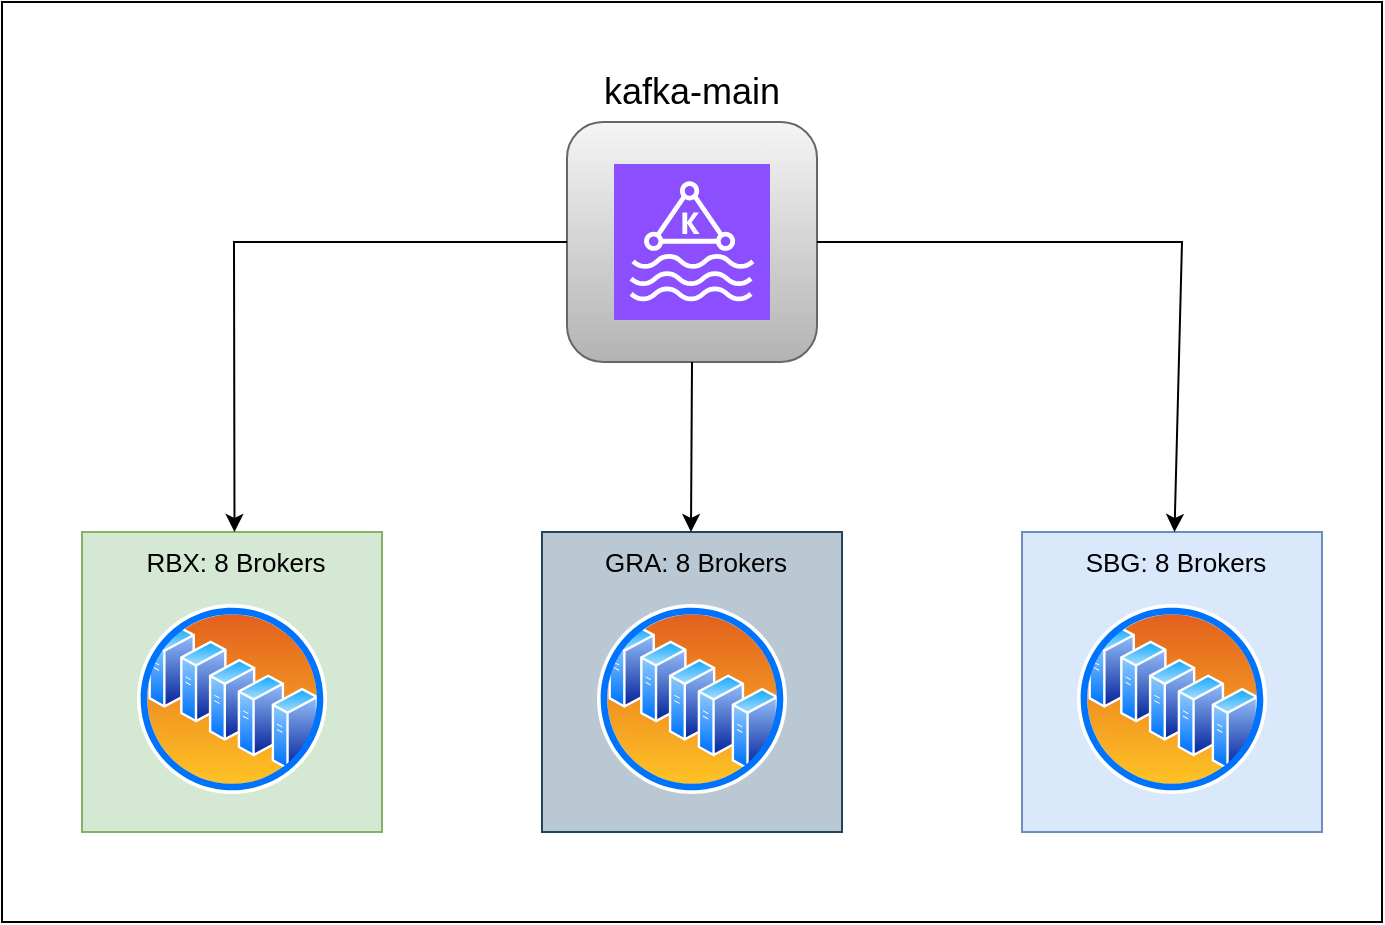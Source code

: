<mxfile version="24.7.10">
  <diagram name="Page-1" id="D6rCWgWzXRwU0HOrijuy">
    <mxGraphModel dx="954" dy="505" grid="1" gridSize="10" guides="1" tooltips="1" connect="1" arrows="1" fold="1" page="1" pageScale="1" pageWidth="827" pageHeight="1169" math="0" shadow="0">
      <root>
        <mxCell id="0" />
        <mxCell id="1" parent="0" />
        <mxCell id="bnOTAv7IadEaedXV0A4L-1" value="" style="rounded=0;whiteSpace=wrap;html=1;" vertex="1" parent="1">
          <mxGeometry x="100" y="170" width="690" height="460" as="geometry" />
        </mxCell>
        <mxCell id="bnOTAv7IadEaedXV0A4L-3" value="" style="rounded=1;whiteSpace=wrap;html=1;fillColor=#f5f5f5;strokeColor=#666666;gradientColor=#b3b3b3;" vertex="1" parent="1">
          <mxGeometry x="382.5" y="230" width="125" height="120" as="geometry" />
        </mxCell>
        <mxCell id="bnOTAv7IadEaedXV0A4L-2" value="&lt;font style=&quot;font-size: 18px;&quot;&gt;kafka-main&lt;/font&gt;" style="text;html=1;align=center;verticalAlign=middle;whiteSpace=wrap;rounded=0;" vertex="1" parent="1">
          <mxGeometry x="385" y="200" width="120" height="30" as="geometry" />
        </mxCell>
        <mxCell id="bnOTAv7IadEaedXV0A4L-17" value="" style="sketch=0;points=[[0,0,0],[0.25,0,0],[0.5,0,0],[0.75,0,0],[1,0,0],[0,1,0],[0.25,1,0],[0.5,1,0],[0.75,1,0],[1,1,0],[0,0.25,0],[0,0.5,0],[0,0.75,0],[1,0.25,0],[1,0.5,0],[1,0.75,0]];outlineConnect=0;fontColor=#232F3E;fillColor=#8C4FFF;strokeColor=#ffffff;dashed=0;verticalLabelPosition=bottom;verticalAlign=top;align=center;html=1;fontSize=12;fontStyle=0;aspect=fixed;shape=mxgraph.aws4.resourceIcon;resIcon=mxgraph.aws4.managed_streaming_for_kafka;" vertex="1" parent="1">
          <mxGeometry x="406" y="251" width="78" height="78" as="geometry" />
        </mxCell>
        <mxCell id="bnOTAv7IadEaedXV0A4L-18" value="" style="whiteSpace=wrap;html=1;aspect=fixed;fillColor=#d5e8d4;strokeColor=#82b366;" vertex="1" parent="1">
          <mxGeometry x="140" y="435" width="150" height="150" as="geometry" />
        </mxCell>
        <mxCell id="bnOTAv7IadEaedXV0A4L-19" value="" style="image;aspect=fixed;perimeter=ellipsePerimeter;html=1;align=center;shadow=0;dashed=0;spacingTop=3;image=img/lib/active_directory/server_farm.svg;" vertex="1" parent="1">
          <mxGeometry x="167.5" y="471" width="95" height="95" as="geometry" />
        </mxCell>
        <mxCell id="bnOTAv7IadEaedXV0A4L-20" value="&lt;font style=&quot;font-size: 13px;&quot;&gt;RBX: 8 Brokers&lt;/font&gt;" style="text;html=1;align=center;verticalAlign=middle;whiteSpace=wrap;rounded=0;" vertex="1" parent="1">
          <mxGeometry x="167.5" y="435" width="97.5" height="30" as="geometry" />
        </mxCell>
        <mxCell id="bnOTAv7IadEaedXV0A4L-21" value="" style="whiteSpace=wrap;html=1;aspect=fixed;fillColor=#dae8fc;strokeColor=#6c8ebf;" vertex="1" parent="1">
          <mxGeometry x="610" y="435" width="150" height="150" as="geometry" />
        </mxCell>
        <mxCell id="bnOTAv7IadEaedXV0A4L-22" value="" style="image;aspect=fixed;perimeter=ellipsePerimeter;html=1;align=center;shadow=0;dashed=0;spacingTop=3;image=img/lib/active_directory/server_farm.svg;" vertex="1" parent="1">
          <mxGeometry x="637.5" y="471" width="95" height="95" as="geometry" />
        </mxCell>
        <mxCell id="bnOTAv7IadEaedXV0A4L-23" value="&lt;font style=&quot;font-size: 13px;&quot;&gt;SBG: 8 Brokers&lt;/font&gt;" style="text;html=1;align=center;verticalAlign=middle;whiteSpace=wrap;rounded=0;" vertex="1" parent="1">
          <mxGeometry x="637.5" y="435" width="97.5" height="30" as="geometry" />
        </mxCell>
        <mxCell id="bnOTAv7IadEaedXV0A4L-24" value="" style="whiteSpace=wrap;html=1;aspect=fixed;fillColor=#bac8d3;strokeColor=#23445d;" vertex="1" parent="1">
          <mxGeometry x="370" y="435" width="150" height="150" as="geometry" />
        </mxCell>
        <mxCell id="bnOTAv7IadEaedXV0A4L-25" value="" style="image;aspect=fixed;perimeter=ellipsePerimeter;html=1;align=center;shadow=0;dashed=0;spacingTop=3;image=img/lib/active_directory/server_farm.svg;" vertex="1" parent="1">
          <mxGeometry x="397.5" y="471" width="95" height="95" as="geometry" />
        </mxCell>
        <mxCell id="bnOTAv7IadEaedXV0A4L-26" value="&lt;font style=&quot;font-size: 13px;&quot;&gt;GRA: 8 Brokers&lt;/font&gt;" style="text;html=1;align=center;verticalAlign=middle;whiteSpace=wrap;rounded=0;" vertex="1" parent="1">
          <mxGeometry x="397.5" y="435" width="97.5" height="30" as="geometry" />
        </mxCell>
        <mxCell id="bnOTAv7IadEaedXV0A4L-30" value="" style="endArrow=classic;html=1;rounded=0;entryX=0.5;entryY=0;entryDx=0;entryDy=0;exitX=0;exitY=0.5;exitDx=0;exitDy=0;" edge="1" parent="1" source="bnOTAv7IadEaedXV0A4L-3" target="bnOTAv7IadEaedXV0A4L-20">
          <mxGeometry width="50" height="50" relative="1" as="geometry">
            <mxPoint x="370" y="270" as="sourcePoint" />
            <mxPoint x="320" y="320" as="targetPoint" />
            <Array as="points">
              <mxPoint x="216" y="290" />
            </Array>
          </mxGeometry>
        </mxCell>
        <mxCell id="bnOTAv7IadEaedXV0A4L-32" value="" style="endArrow=classic;html=1;rounded=0;entryX=0.5;entryY=0;entryDx=0;entryDy=0;exitX=1;exitY=0.5;exitDx=0;exitDy=0;" edge="1" parent="1" source="bnOTAv7IadEaedXV0A4L-3" target="bnOTAv7IadEaedXV0A4L-23">
          <mxGeometry width="50" height="50" relative="1" as="geometry">
            <mxPoint x="580" y="320" as="sourcePoint" />
            <mxPoint x="687" y="260" as="targetPoint" />
            <Array as="points">
              <mxPoint x="620" y="290" />
              <mxPoint x="690" y="290" />
            </Array>
          </mxGeometry>
        </mxCell>
        <mxCell id="bnOTAv7IadEaedXV0A4L-33" value="" style="endArrow=classic;html=1;rounded=0;entryX=0.426;entryY=-0.083;entryDx=0;entryDy=0;entryPerimeter=0;exitX=0.5;exitY=1;exitDx=0;exitDy=0;" edge="1" parent="1" source="bnOTAv7IadEaedXV0A4L-3">
          <mxGeometry width="50" height="50" relative="1" as="geometry">
            <mxPoint x="445.46" y="362.49" as="sourcePoint" />
            <mxPoint x="444.495" y="435" as="targetPoint" />
          </mxGeometry>
        </mxCell>
      </root>
    </mxGraphModel>
  </diagram>
</mxfile>
